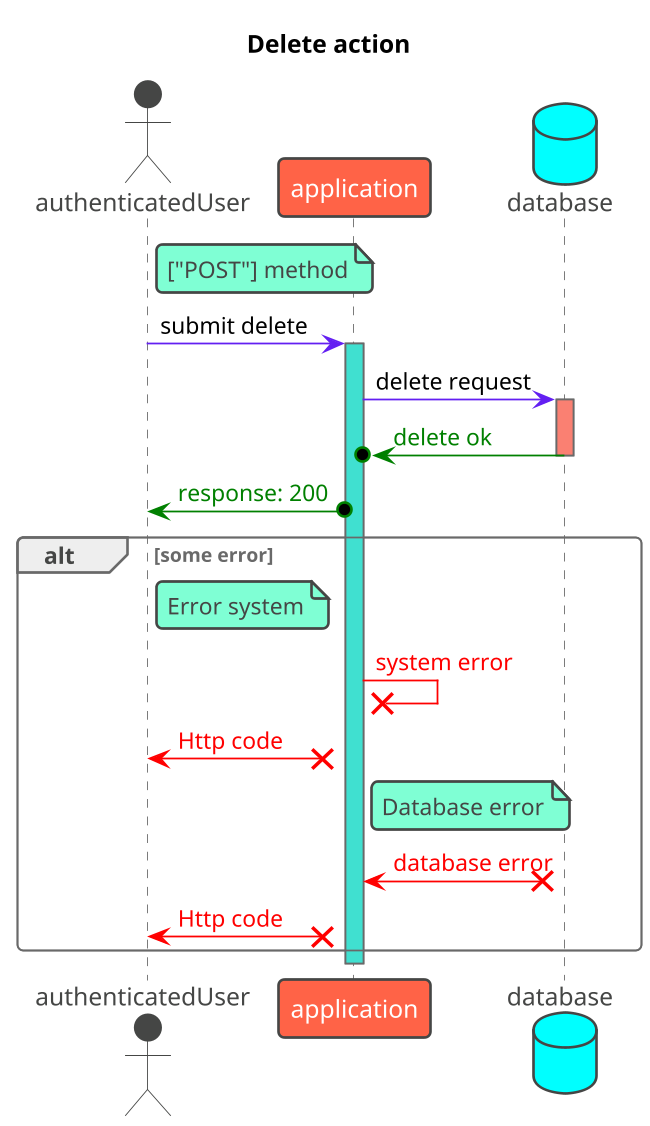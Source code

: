 @startuml
!theme vibrant
scale 650 width
TITLE "Delete action"

skinparam class {
    ArrowColor #631FF2
    BorderColor #DB2790
}

actor authenticatedUser as u
participant  application as a
database database as d

note right of u: ["POST"] method
u -> a: submit delete
activate a  #turquoise
a -> d: delete request
activate d #salmon
d -[#green]>o a: <font color=green>delete ok
deactivate d
a o-[#green]> u: <font color=green>response: 200
alt some error
note right of u: Error system
a -[#red]>x a: <font color=red>system error
a x-[#red]> u: <font color=red>Http code
note right of a: Database error

d x-[#red]> a: <font color=red>database error
a x-[#red]> u: <font color=red>Http code
end
deactivate a
@enduml